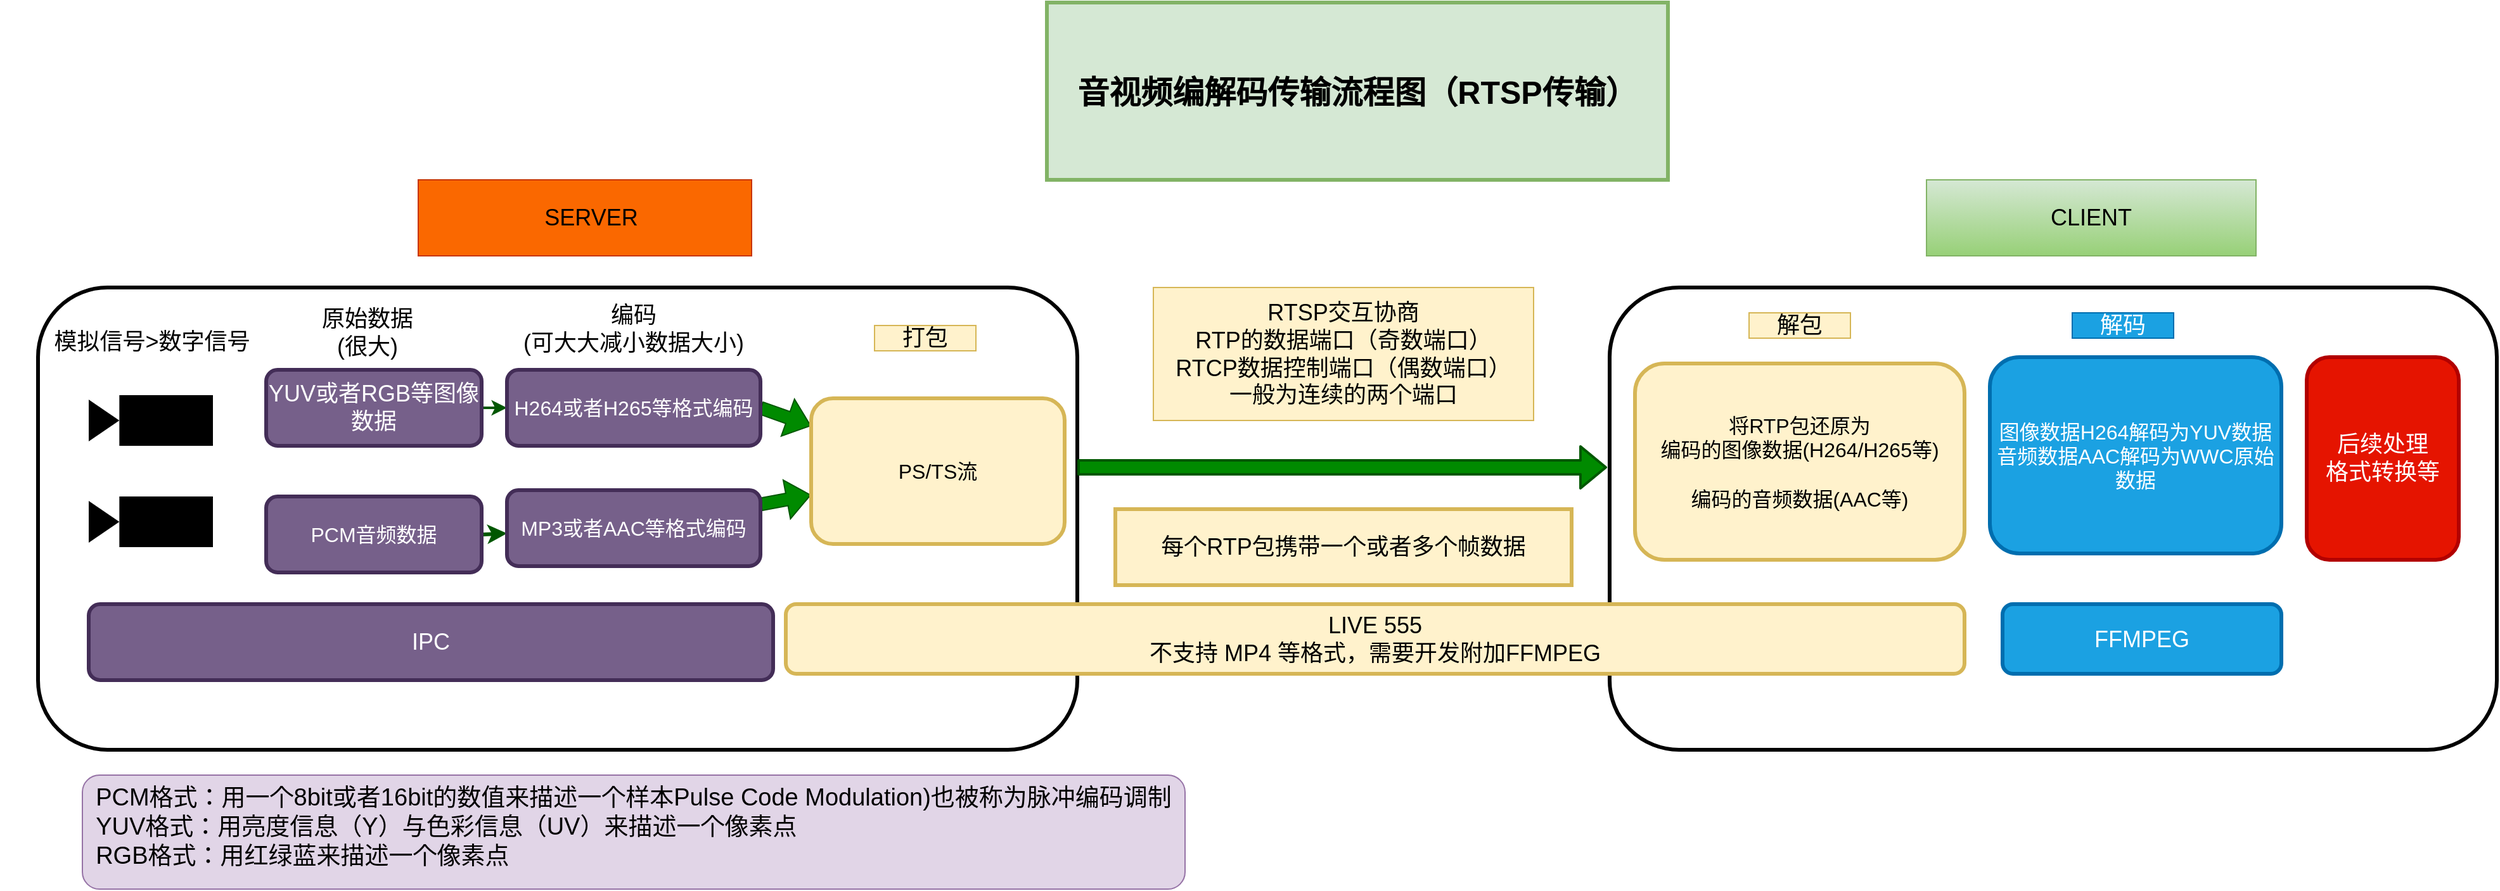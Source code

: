 <mxfile version="15.1.2" type="github">
  <diagram id="7hwt8iUyQ6iaTFeVRyE0" name="Page-1">
    <mxGraphModel dx="2889" dy="1112" grid="1" gridSize="10" guides="1" tooltips="1" connect="1" arrows="1" fold="1" page="1" pageScale="1" pageWidth="827" pageHeight="1169" math="0" shadow="0">
      <root>
        <mxCell id="0" />
        <mxCell id="1" parent="0" />
        <mxCell id="JGfc-qZrsNJnJbXg5H5I-1" value="&lt;div&gt;&amp;nbsp; SERVER&lt;/div&gt;" style="rounded=0;whiteSpace=wrap;html=1;fontSize=18;fillColor=#fa6800;strokeColor=#C73500;fontColor=#000000;" vertex="1" parent="1">
          <mxGeometry x="-460" y="250" width="263" height="60" as="geometry" />
        </mxCell>
        <mxCell id="JGfc-qZrsNJnJbXg5H5I-2" value="CLIENT" style="rounded=0;whiteSpace=wrap;html=1;fontSize=18;fillColor=#d5e8d4;strokeColor=#82b366;gradientColor=#97d077;" vertex="1" parent="1">
          <mxGeometry x="730" y="250" width="260" height="60" as="geometry" />
        </mxCell>
        <mxCell id="JGfc-qZrsNJnJbXg5H5I-3" value="&lt;div style=&quot;font-size: 25px;&quot;&gt;音视频编解码传输流程图（RTSP传输）&lt;/div&gt;" style="rounded=0;whiteSpace=wrap;html=1;fillColor=#d5e8d4;strokeColor=#82b366;strokeWidth=3;fontSize=25;fontStyle=1;horizontal=1;verticalAlign=middle;" vertex="1" parent="1">
          <mxGeometry x="36" y="110" width="490" height="140" as="geometry" />
        </mxCell>
        <mxCell id="JGfc-qZrsNJnJbXg5H5I-4" value="" style="rounded=1;whiteSpace=wrap;html=1;fontSize=18;strokeWidth=3;" vertex="1" parent="1">
          <mxGeometry x="-760" y="335" width="820" height="365" as="geometry" />
        </mxCell>
        <mxCell id="JGfc-qZrsNJnJbXg5H5I-5" style="edgeStyle=none;rounded=0;orthogonalLoop=1;jettySize=auto;html=1;exitX=1;exitY=0.5;exitDx=0;exitDy=0;entryX=0;entryY=0.5;entryDx=0;entryDy=0;fontSize=16;fillColor=#008a00;strokeColor=#005700;strokeWidth=2;" edge="1" parent="1" source="JGfc-qZrsNJnJbXg5H5I-6" target="JGfc-qZrsNJnJbXg5H5I-13">
          <mxGeometry relative="1" as="geometry" />
        </mxCell>
        <mxCell id="JGfc-qZrsNJnJbXg5H5I-6" value="YUV或者RGB等图像数据" style="rounded=1;whiteSpace=wrap;html=1;fontSize=18;strokeWidth=3;fillColor=#76608a;strokeColor=#432D57;fontColor=#ffffff;" vertex="1" parent="1">
          <mxGeometry x="-580" y="400" width="170" height="60" as="geometry" />
        </mxCell>
        <mxCell id="JGfc-qZrsNJnJbXg5H5I-7" style="edgeStyle=none;rounded=0;orthogonalLoop=1;jettySize=auto;html=1;exitX=1;exitY=0.5;exitDx=0;exitDy=0;fontSize=16;fillColor=#008a00;strokeColor=#005700;strokeWidth=3;" edge="1" parent="1" source="JGfc-qZrsNJnJbXg5H5I-8" target="JGfc-qZrsNJnJbXg5H5I-15">
          <mxGeometry relative="1" as="geometry" />
        </mxCell>
        <mxCell id="JGfc-qZrsNJnJbXg5H5I-8" value="PCM音频数据" style="rounded=1;whiteSpace=wrap;html=1;fontSize=16;strokeWidth=3;fillColor=#76608a;strokeColor=#432D57;fontColor=#ffffff;" vertex="1" parent="1">
          <mxGeometry x="-580" y="500" width="170" height="60" as="geometry" />
        </mxCell>
        <mxCell id="JGfc-qZrsNJnJbXg5H5I-9" value="" style="shape=mxgraph.signs.tech.video_camera;html=1;pointerEvents=1;fillColor=#000000;strokeColor=none;verticalLabelPosition=bottom;verticalAlign=top;align=center;fontSize=16;rotation=-180;" vertex="1" parent="1">
          <mxGeometry x="-720" y="500" width="98" height="40" as="geometry" />
        </mxCell>
        <mxCell id="JGfc-qZrsNJnJbXg5H5I-10" value="" style="shape=mxgraph.signs.tech.video_camera;html=1;pointerEvents=1;fillColor=#000000;strokeColor=none;verticalLabelPosition=bottom;verticalAlign=top;align=center;fontSize=16;rotation=-180;" vertex="1" parent="1">
          <mxGeometry x="-720" y="420" width="98" height="40" as="geometry" />
        </mxCell>
        <mxCell id="JGfc-qZrsNJnJbXg5H5I-12" style="edgeStyle=none;shape=flexArrow;rounded=0;orthogonalLoop=1;jettySize=auto;html=1;exitX=1;exitY=0.5;exitDx=0;exitDy=0;fontSize=18;fillColor=#008a00;strokeColor=#005700;" edge="1" parent="1" source="JGfc-qZrsNJnJbXg5H5I-13" target="JGfc-qZrsNJnJbXg5H5I-16">
          <mxGeometry relative="1" as="geometry" />
        </mxCell>
        <mxCell id="JGfc-qZrsNJnJbXg5H5I-13" value="H264或者H265等格式编码" style="rounded=1;whiteSpace=wrap;html=1;fontSize=16;strokeWidth=3;fillColor=#76608a;strokeColor=#432D57;fontColor=#ffffff;" vertex="1" parent="1">
          <mxGeometry x="-390" y="400" width="200" height="60" as="geometry" />
        </mxCell>
        <mxCell id="JGfc-qZrsNJnJbXg5H5I-14" value="" style="edgeStyle=none;shape=flexArrow;rounded=0;orthogonalLoop=1;jettySize=auto;html=1;fontSize=18;fillColor=#008a00;strokeColor=#005700;" edge="1" parent="1" source="JGfc-qZrsNJnJbXg5H5I-15" target="JGfc-qZrsNJnJbXg5H5I-16">
          <mxGeometry relative="1" as="geometry" />
        </mxCell>
        <mxCell id="JGfc-qZrsNJnJbXg5H5I-15" value="MP3或者AAC等格式编码" style="rounded=1;whiteSpace=wrap;html=1;fontSize=16;strokeWidth=3;fillColor=#76608a;strokeColor=#432D57;fontColor=#ffffff;" vertex="1" parent="1">
          <mxGeometry x="-390" y="495" width="200" height="60" as="geometry" />
        </mxCell>
        <mxCell id="JGfc-qZrsNJnJbXg5H5I-16" value="&lt;div&gt;&lt;br&gt;&lt;/div&gt;&lt;div&gt;PS/TS流&lt;/div&gt;&lt;div&gt;&lt;br&gt;&lt;/div&gt;" style="rounded=1;whiteSpace=wrap;html=1;fontSize=16;strokeWidth=3;fillColor=#fff2cc;strokeColor=#d6b656;" vertex="1" parent="1">
          <mxGeometry x="-150" y="422.5" width="200" height="115" as="geometry" />
        </mxCell>
        <mxCell id="JGfc-qZrsNJnJbXg5H5I-17" value="&lt;div&gt;原始数据&lt;/div&gt;&lt;div&gt;(很大)&lt;br&gt;&lt;/div&gt;" style="text;html=1;strokeColor=none;fillColor=none;align=center;verticalAlign=middle;whiteSpace=wrap;rounded=0;fontSize=18;" vertex="1" parent="1">
          <mxGeometry x="-540" y="357.5" width="80" height="27.5" as="geometry" />
        </mxCell>
        <mxCell id="JGfc-qZrsNJnJbXg5H5I-18" value="&lt;div&gt;编码&lt;/div&gt;&lt;div&gt;(可大大减小数据大小)&lt;/div&gt;" style="text;html=1;strokeColor=none;fillColor=none;align=center;verticalAlign=middle;whiteSpace=wrap;rounded=0;fontSize=18;" vertex="1" parent="1">
          <mxGeometry x="-410" y="345" width="240" height="45" as="geometry" />
        </mxCell>
        <mxCell id="JGfc-qZrsNJnJbXg5H5I-19" value="打包" style="text;html=1;strokeColor=#d6b656;fillColor=#fff2cc;align=center;verticalAlign=middle;whiteSpace=wrap;rounded=0;fontSize=18;" vertex="1" parent="1">
          <mxGeometry x="-100" y="365" width="80" height="20" as="geometry" />
        </mxCell>
        <mxCell id="JGfc-qZrsNJnJbXg5H5I-20" value="" style="shape=flexArrow;endArrow=classic;html=1;fontSize=18;exitX=1;exitY=0.389;exitDx=0;exitDy=0;exitPerimeter=0;fillColor=#008a00;strokeColor=#005700;strokeWidth=2;" edge="1" parent="1" source="JGfc-qZrsNJnJbXg5H5I-4">
          <mxGeometry width="50" height="50" relative="1" as="geometry">
            <mxPoint x="330" y="590" as="sourcePoint" />
            <mxPoint x="478" y="477" as="targetPoint" />
          </mxGeometry>
        </mxCell>
        <mxCell id="JGfc-qZrsNJnJbXg5H5I-21" value="" style="rounded=1;whiteSpace=wrap;html=1;fontSize=18;strokeWidth=3;" vertex="1" parent="1">
          <mxGeometry x="480" y="335" width="700" height="365" as="geometry" />
        </mxCell>
        <mxCell id="JGfc-qZrsNJnJbXg5H5I-22" value="&lt;div&gt;RTSP交互协商&lt;/div&gt;&lt;div&gt;RTP的数据端口（奇数端口）&lt;/div&gt;&lt;div&gt;RTCP数据控制端口（偶数端口）&lt;/div&gt;&lt;div&gt;一般为连续的两个端口&lt;br&gt;&lt;/div&gt;" style="text;html=1;strokeColor=#d6b656;fillColor=#fff2cc;align=center;verticalAlign=middle;whiteSpace=wrap;rounded=0;fontSize=18;" vertex="1" parent="1">
          <mxGeometry x="120" y="335" width="300" height="105" as="geometry" />
        </mxCell>
        <mxCell id="JGfc-qZrsNJnJbXg5H5I-23" value="&lt;div&gt;LIVE 555&lt;/div&gt;&lt;div&gt;不支持 MP4 等格式，需要开发附加FFMPEG&lt;/div&gt;" style="rounded=1;whiteSpace=wrap;html=1;fontSize=18;strokeWidth=3;fillColor=#fff2cc;strokeColor=#d6b656;" vertex="1" parent="1">
          <mxGeometry x="-170" y="585" width="930" height="55" as="geometry" />
        </mxCell>
        <mxCell id="JGfc-qZrsNJnJbXg5H5I-24" value="&lt;div&gt;将RTP包还原为&lt;/div&gt;&lt;div&gt;编码的图像数据(H264/H265等)&lt;/div&gt;&lt;div&gt;&lt;br&gt;&lt;/div&gt;&lt;div&gt;编码的音频数据(AAC等)&lt;br&gt;&lt;/div&gt;" style="rounded=1;whiteSpace=wrap;html=1;fontSize=16;strokeWidth=3;fillColor=#fff2cc;strokeColor=#d6b656;" vertex="1" parent="1">
          <mxGeometry x="500" y="395" width="260" height="155" as="geometry" />
        </mxCell>
        <mxCell id="JGfc-qZrsNJnJbXg5H5I-25" value="解包" style="text;html=1;strokeColor=#d6b656;fillColor=#fff2cc;align=center;verticalAlign=middle;whiteSpace=wrap;rounded=0;fontSize=18;" vertex="1" parent="1">
          <mxGeometry x="590" y="355" width="80" height="20" as="geometry" />
        </mxCell>
        <mxCell id="JGfc-qZrsNJnJbXg5H5I-26" value="每个RTP包携带一个或者多个帧数据" style="rounded=0;whiteSpace=wrap;html=1;fontSize=18;strokeWidth=3;fillColor=#fff2cc;strokeColor=#d6b656;" vertex="1" parent="1">
          <mxGeometry x="90" y="510" width="360" height="60" as="geometry" />
        </mxCell>
        <mxCell id="JGfc-qZrsNJnJbXg5H5I-27" value="解码" style="text;html=1;align=center;verticalAlign=middle;whiteSpace=wrap;rounded=0;fontSize=18;fillColor=#1ba1e2;strokeColor=#006EAF;fontColor=#ffffff;" vertex="1" parent="1">
          <mxGeometry x="845" y="355" width="80" height="20" as="geometry" />
        </mxCell>
        <mxCell id="JGfc-qZrsNJnJbXg5H5I-28" value="FFMPEG" style="rounded=1;whiteSpace=wrap;html=1;fontSize=18;strokeWidth=3;fillColor=#1ba1e2;strokeColor=#006EAF;fontColor=#ffffff;" vertex="1" parent="1">
          <mxGeometry x="790" y="585" width="220" height="55" as="geometry" />
        </mxCell>
        <mxCell id="JGfc-qZrsNJnJbXg5H5I-29" value="&lt;div&gt;图像数据H264解码为YUV数据&lt;/div&gt;&lt;div&gt;音频数据AAC解码为WWC原始数据&lt;br&gt;&lt;/div&gt;" style="rounded=1;whiteSpace=wrap;html=1;fontSize=16;strokeWidth=3;fillColor=#1ba1e2;strokeColor=#006EAF;fontColor=#ffffff;" vertex="1" parent="1">
          <mxGeometry x="780" y="390" width="230" height="155" as="geometry" />
        </mxCell>
        <mxCell id="JGfc-qZrsNJnJbXg5H5I-30" value="IPC" style="rounded=1;whiteSpace=wrap;html=1;fontSize=18;strokeWidth=3;fillColor=#76608a;strokeColor=#432D57;fontColor=#ffffff;" vertex="1" parent="1">
          <mxGeometry x="-720" y="585" width="540" height="60" as="geometry" />
        </mxCell>
        <mxCell id="JGfc-qZrsNJnJbXg5H5I-31" style="edgeStyle=none;shape=flexArrow;rounded=0;orthogonalLoop=1;jettySize=auto;html=1;exitX=1;exitY=0.5;exitDx=0;exitDy=0;fontSize=18;" edge="1" parent="1" source="JGfc-qZrsNJnJbXg5H5I-30" target="JGfc-qZrsNJnJbXg5H5I-30">
          <mxGeometry relative="1" as="geometry" />
        </mxCell>
        <mxCell id="JGfc-qZrsNJnJbXg5H5I-32" value="&lt;div&gt;后续处理&lt;/div&gt;&lt;div&gt;格式转换等&lt;br&gt;&lt;/div&gt;" style="rounded=1;whiteSpace=wrap;html=1;fontSize=18;strokeWidth=3;fillColor=#e51400;strokeColor=#B20000;fontColor=#ffffff;" vertex="1" parent="1">
          <mxGeometry x="1030" y="390" width="120" height="160" as="geometry" />
        </mxCell>
        <mxCell id="JGfc-qZrsNJnJbXg5H5I-33" value="&lt;div align=&quot;left&quot;&gt;PCM格式：用一个8bit或者16bit的数值来描述一个样本Pulse Code Modulation)也被称为脉冲编码调制&lt;/div&gt;&lt;div align=&quot;left&quot;&gt; YUV格式：用亮度信息（Y）与色彩信息（UV）来描述一个像素点&lt;/div&gt;&lt;div align=&quot;left&quot;&gt;RGB格式：用红绿蓝来描述一个像素点&lt;/div&gt;" style="rounded=1;whiteSpace=wrap;html=1;verticalAlign=top;fontSize=19;fillColor=#e1d5e7;strokeColor=#9673a6;" vertex="1" parent="1">
          <mxGeometry x="-725" y="720" width="870" height="90" as="geometry" />
        </mxCell>
        <mxCell id="JGfc-qZrsNJnJbXg5H5I-35" value="模拟信号&amp;gt;数字信号" style="text;html=1;strokeColor=none;fillColor=none;align=center;verticalAlign=middle;whiteSpace=wrap;rounded=0;fontSize=18;" vertex="1" parent="1">
          <mxGeometry x="-790" y="355" width="240" height="45" as="geometry" />
        </mxCell>
      </root>
    </mxGraphModel>
  </diagram>
</mxfile>
